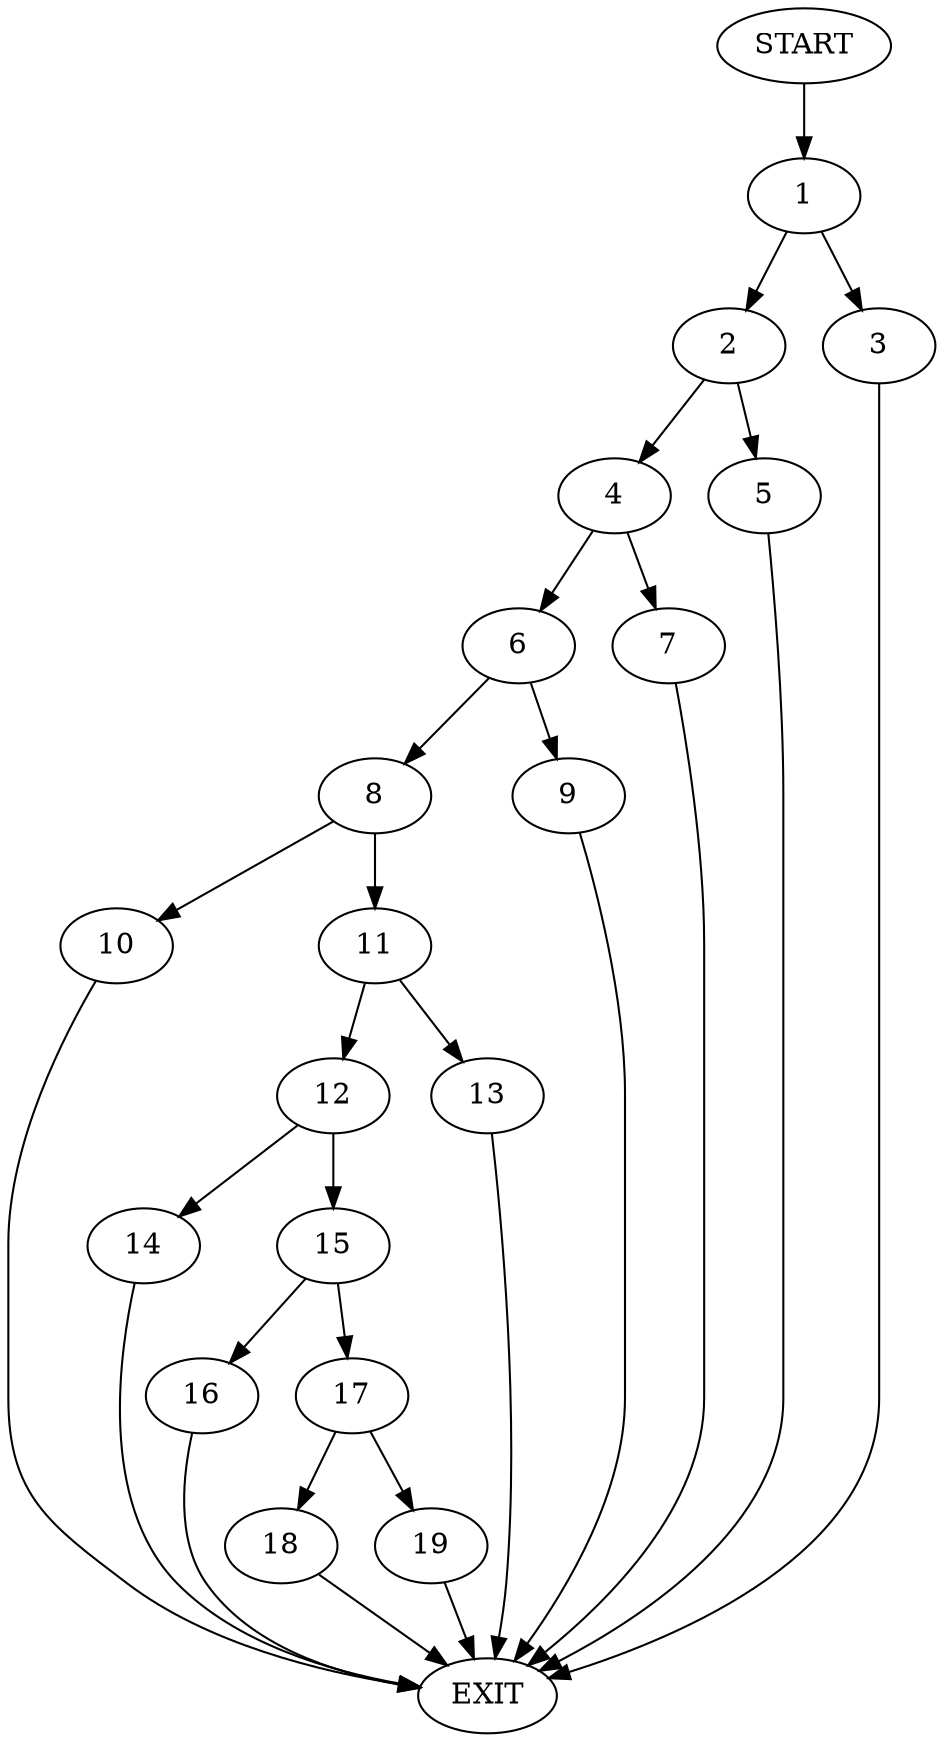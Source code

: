 digraph {
0 [label="START"]
20 [label="EXIT"]
0 -> 1
1 -> 2
1 -> 3
3 -> 20
2 -> 4
2 -> 5
5 -> 20
4 -> 6
4 -> 7
6 -> 8
6 -> 9
7 -> 20
9 -> 20
8 -> 10
8 -> 11
11 -> 12
11 -> 13
10 -> 20
13 -> 20
12 -> 14
12 -> 15
14 -> 20
15 -> 16
15 -> 17
16 -> 20
17 -> 18
17 -> 19
18 -> 20
19 -> 20
}
